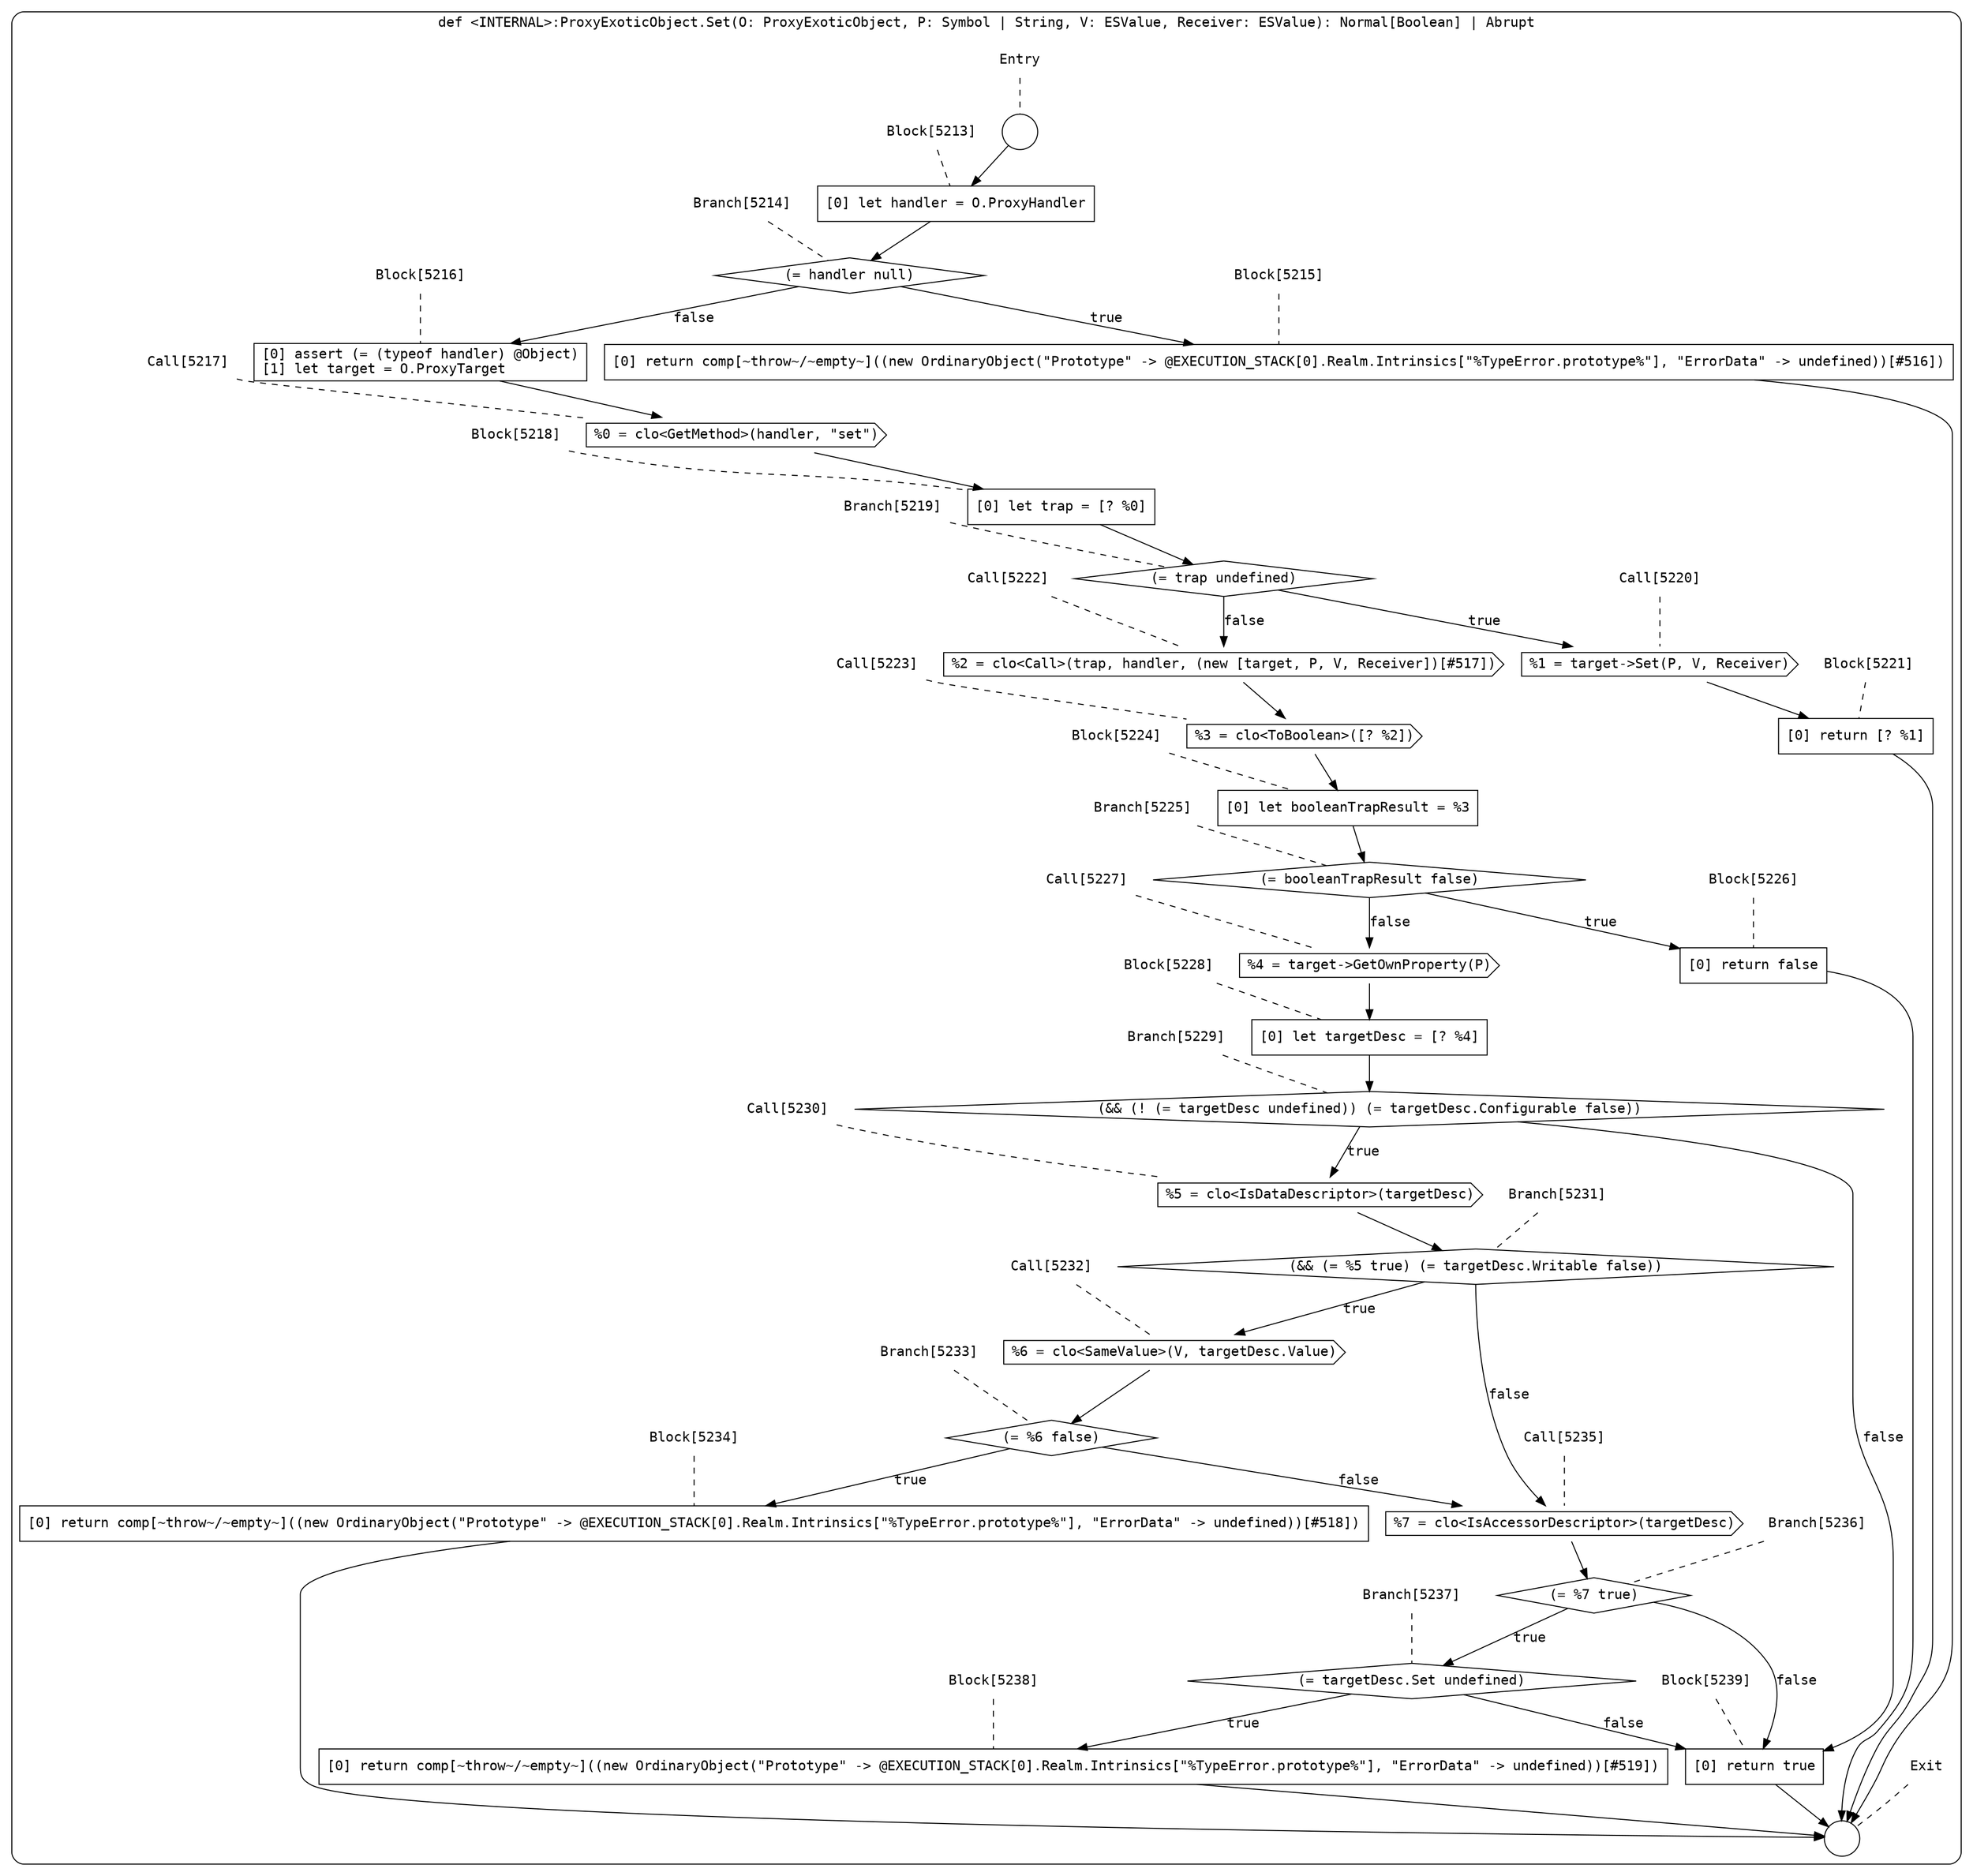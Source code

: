 digraph {
  graph [fontname = "Consolas"]
  node [fontname = "Consolas"]
  edge [fontname = "Consolas"]
  subgraph cluster1158 {
    label = "def <INTERNAL>:ProxyExoticObject.Set(O: ProxyExoticObject, P: Symbol | String, V: ESValue, Receiver: ESValue): Normal[Boolean] | Abrupt"
    style = rounded
    cluster1158_entry_name [shape=none, label=<<font color="black">Entry</font>>]
    cluster1158_entry_name -> cluster1158_entry [arrowhead=none, color="black", style=dashed]
    cluster1158_entry [shape=circle label=" " color="black" fillcolor="white" style=filled]
    cluster1158_entry -> node5213 [color="black"]
    cluster1158_exit_name [shape=none, label=<<font color="black">Exit</font>>]
    cluster1158_exit_name -> cluster1158_exit [arrowhead=none, color="black", style=dashed]
    cluster1158_exit [shape=circle label=" " color="black" fillcolor="white" style=filled]
    node5213_name [shape=none, label=<<font color="black">Block[5213]</font>>]
    node5213_name -> node5213 [arrowhead=none, color="black", style=dashed]
    node5213 [shape=box, label=<<font color="black">[0] let handler = O.ProxyHandler<BR ALIGN="LEFT"/></font>> color="black" fillcolor="white", style=filled]
    node5213 -> node5214 [color="black"]
    node5214_name [shape=none, label=<<font color="black">Branch[5214]</font>>]
    node5214_name -> node5214 [arrowhead=none, color="black", style=dashed]
    node5214 [shape=diamond, label=<<font color="black">(= handler null)</font>> color="black" fillcolor="white", style=filled]
    node5214 -> node5215 [label=<<font color="black">true</font>> color="black"]
    node5214 -> node5216 [label=<<font color="black">false</font>> color="black"]
    node5215_name [shape=none, label=<<font color="black">Block[5215]</font>>]
    node5215_name -> node5215 [arrowhead=none, color="black", style=dashed]
    node5215 [shape=box, label=<<font color="black">[0] return comp[~throw~/~empty~]((new OrdinaryObject(&quot;Prototype&quot; -&gt; @EXECUTION_STACK[0].Realm.Intrinsics[&quot;%TypeError.prototype%&quot;], &quot;ErrorData&quot; -&gt; undefined))[#516])<BR ALIGN="LEFT"/></font>> color="black" fillcolor="white", style=filled]
    node5215 -> cluster1158_exit [color="black"]
    node5216_name [shape=none, label=<<font color="black">Block[5216]</font>>]
    node5216_name -> node5216 [arrowhead=none, color="black", style=dashed]
    node5216 [shape=box, label=<<font color="black">[0] assert (= (typeof handler) @Object)<BR ALIGN="LEFT"/>[1] let target = O.ProxyTarget<BR ALIGN="LEFT"/></font>> color="black" fillcolor="white", style=filled]
    node5216 -> node5217 [color="black"]
    node5217_name [shape=none, label=<<font color="black">Call[5217]</font>>]
    node5217_name -> node5217 [arrowhead=none, color="black", style=dashed]
    node5217 [shape=cds, label=<<font color="black">%0 = clo&lt;GetMethod&gt;(handler, &quot;set&quot;)</font>> color="black" fillcolor="white", style=filled]
    node5217 -> node5218 [color="black"]
    node5218_name [shape=none, label=<<font color="black">Block[5218]</font>>]
    node5218_name -> node5218 [arrowhead=none, color="black", style=dashed]
    node5218 [shape=box, label=<<font color="black">[0] let trap = [? %0]<BR ALIGN="LEFT"/></font>> color="black" fillcolor="white", style=filled]
    node5218 -> node5219 [color="black"]
    node5219_name [shape=none, label=<<font color="black">Branch[5219]</font>>]
    node5219_name -> node5219 [arrowhead=none, color="black", style=dashed]
    node5219 [shape=diamond, label=<<font color="black">(= trap undefined)</font>> color="black" fillcolor="white", style=filled]
    node5219 -> node5220 [label=<<font color="black">true</font>> color="black"]
    node5219 -> node5222 [label=<<font color="black">false</font>> color="black"]
    node5220_name [shape=none, label=<<font color="black">Call[5220]</font>>]
    node5220_name -> node5220 [arrowhead=none, color="black", style=dashed]
    node5220 [shape=cds, label=<<font color="black">%1 = target-&gt;Set(P, V, Receiver)</font>> color="black" fillcolor="white", style=filled]
    node5220 -> node5221 [color="black"]
    node5222_name [shape=none, label=<<font color="black">Call[5222]</font>>]
    node5222_name -> node5222 [arrowhead=none, color="black", style=dashed]
    node5222 [shape=cds, label=<<font color="black">%2 = clo&lt;Call&gt;(trap, handler, (new [target, P, V, Receiver])[#517])</font>> color="black" fillcolor="white", style=filled]
    node5222 -> node5223 [color="black"]
    node5221_name [shape=none, label=<<font color="black">Block[5221]</font>>]
    node5221_name -> node5221 [arrowhead=none, color="black", style=dashed]
    node5221 [shape=box, label=<<font color="black">[0] return [? %1]<BR ALIGN="LEFT"/></font>> color="black" fillcolor="white", style=filled]
    node5221 -> cluster1158_exit [color="black"]
    node5223_name [shape=none, label=<<font color="black">Call[5223]</font>>]
    node5223_name -> node5223 [arrowhead=none, color="black", style=dashed]
    node5223 [shape=cds, label=<<font color="black">%3 = clo&lt;ToBoolean&gt;([? %2])</font>> color="black" fillcolor="white", style=filled]
    node5223 -> node5224 [color="black"]
    node5224_name [shape=none, label=<<font color="black">Block[5224]</font>>]
    node5224_name -> node5224 [arrowhead=none, color="black", style=dashed]
    node5224 [shape=box, label=<<font color="black">[0] let booleanTrapResult = %3<BR ALIGN="LEFT"/></font>> color="black" fillcolor="white", style=filled]
    node5224 -> node5225 [color="black"]
    node5225_name [shape=none, label=<<font color="black">Branch[5225]</font>>]
    node5225_name -> node5225 [arrowhead=none, color="black", style=dashed]
    node5225 [shape=diamond, label=<<font color="black">(= booleanTrapResult false)</font>> color="black" fillcolor="white", style=filled]
    node5225 -> node5226 [label=<<font color="black">true</font>> color="black"]
    node5225 -> node5227 [label=<<font color="black">false</font>> color="black"]
    node5226_name [shape=none, label=<<font color="black">Block[5226]</font>>]
    node5226_name -> node5226 [arrowhead=none, color="black", style=dashed]
    node5226 [shape=box, label=<<font color="black">[0] return false<BR ALIGN="LEFT"/></font>> color="black" fillcolor="white", style=filled]
    node5226 -> cluster1158_exit [color="black"]
    node5227_name [shape=none, label=<<font color="black">Call[5227]</font>>]
    node5227_name -> node5227 [arrowhead=none, color="black", style=dashed]
    node5227 [shape=cds, label=<<font color="black">%4 = target-&gt;GetOwnProperty(P)</font>> color="black" fillcolor="white", style=filled]
    node5227 -> node5228 [color="black"]
    node5228_name [shape=none, label=<<font color="black">Block[5228]</font>>]
    node5228_name -> node5228 [arrowhead=none, color="black", style=dashed]
    node5228 [shape=box, label=<<font color="black">[0] let targetDesc = [? %4]<BR ALIGN="LEFT"/></font>> color="black" fillcolor="white", style=filled]
    node5228 -> node5229 [color="black"]
    node5229_name [shape=none, label=<<font color="black">Branch[5229]</font>>]
    node5229_name -> node5229 [arrowhead=none, color="black", style=dashed]
    node5229 [shape=diamond, label=<<font color="black">(&amp;&amp; (! (= targetDesc undefined)) (= targetDesc.Configurable false))</font>> color="black" fillcolor="white", style=filled]
    node5229 -> node5230 [label=<<font color="black">true</font>> color="black"]
    node5229 -> node5239 [label=<<font color="black">false</font>> color="black"]
    node5230_name [shape=none, label=<<font color="black">Call[5230]</font>>]
    node5230_name -> node5230 [arrowhead=none, color="black", style=dashed]
    node5230 [shape=cds, label=<<font color="black">%5 = clo&lt;IsDataDescriptor&gt;(targetDesc)</font>> color="black" fillcolor="white", style=filled]
    node5230 -> node5231 [color="black"]
    node5239_name [shape=none, label=<<font color="black">Block[5239]</font>>]
    node5239_name -> node5239 [arrowhead=none, color="black", style=dashed]
    node5239 [shape=box, label=<<font color="black">[0] return true<BR ALIGN="LEFT"/></font>> color="black" fillcolor="white", style=filled]
    node5239 -> cluster1158_exit [color="black"]
    node5231_name [shape=none, label=<<font color="black">Branch[5231]</font>>]
    node5231_name -> node5231 [arrowhead=none, color="black", style=dashed]
    node5231 [shape=diamond, label=<<font color="black">(&amp;&amp; (= %5 true) (= targetDesc.Writable false))</font>> color="black" fillcolor="white", style=filled]
    node5231 -> node5232 [label=<<font color="black">true</font>> color="black"]
    node5231 -> node5235 [label=<<font color="black">false</font>> color="black"]
    node5232_name [shape=none, label=<<font color="black">Call[5232]</font>>]
    node5232_name -> node5232 [arrowhead=none, color="black", style=dashed]
    node5232 [shape=cds, label=<<font color="black">%6 = clo&lt;SameValue&gt;(V, targetDesc.Value)</font>> color="black" fillcolor="white", style=filled]
    node5232 -> node5233 [color="black"]
    node5235_name [shape=none, label=<<font color="black">Call[5235]</font>>]
    node5235_name -> node5235 [arrowhead=none, color="black", style=dashed]
    node5235 [shape=cds, label=<<font color="black">%7 = clo&lt;IsAccessorDescriptor&gt;(targetDesc)</font>> color="black" fillcolor="white", style=filled]
    node5235 -> node5236 [color="black"]
    node5233_name [shape=none, label=<<font color="black">Branch[5233]</font>>]
    node5233_name -> node5233 [arrowhead=none, color="black", style=dashed]
    node5233 [shape=diamond, label=<<font color="black">(= %6 false)</font>> color="black" fillcolor="white", style=filled]
    node5233 -> node5234 [label=<<font color="black">true</font>> color="black"]
    node5233 -> node5235 [label=<<font color="black">false</font>> color="black"]
    node5236_name [shape=none, label=<<font color="black">Branch[5236]</font>>]
    node5236_name -> node5236 [arrowhead=none, color="black", style=dashed]
    node5236 [shape=diamond, label=<<font color="black">(= %7 true)</font>> color="black" fillcolor="white", style=filled]
    node5236 -> node5237 [label=<<font color="black">true</font>> color="black"]
    node5236 -> node5239 [label=<<font color="black">false</font>> color="black"]
    node5234_name [shape=none, label=<<font color="black">Block[5234]</font>>]
    node5234_name -> node5234 [arrowhead=none, color="black", style=dashed]
    node5234 [shape=box, label=<<font color="black">[0] return comp[~throw~/~empty~]((new OrdinaryObject(&quot;Prototype&quot; -&gt; @EXECUTION_STACK[0].Realm.Intrinsics[&quot;%TypeError.prototype%&quot;], &quot;ErrorData&quot; -&gt; undefined))[#518])<BR ALIGN="LEFT"/></font>> color="black" fillcolor="white", style=filled]
    node5234 -> cluster1158_exit [color="black"]
    node5237_name [shape=none, label=<<font color="black">Branch[5237]</font>>]
    node5237_name -> node5237 [arrowhead=none, color="black", style=dashed]
    node5237 [shape=diamond, label=<<font color="black">(= targetDesc.Set undefined)</font>> color="black" fillcolor="white", style=filled]
    node5237 -> node5238 [label=<<font color="black">true</font>> color="black"]
    node5237 -> node5239 [label=<<font color="black">false</font>> color="black"]
    node5238_name [shape=none, label=<<font color="black">Block[5238]</font>>]
    node5238_name -> node5238 [arrowhead=none, color="black", style=dashed]
    node5238 [shape=box, label=<<font color="black">[0] return comp[~throw~/~empty~]((new OrdinaryObject(&quot;Prototype&quot; -&gt; @EXECUTION_STACK[0].Realm.Intrinsics[&quot;%TypeError.prototype%&quot;], &quot;ErrorData&quot; -&gt; undefined))[#519])<BR ALIGN="LEFT"/></font>> color="black" fillcolor="white", style=filled]
    node5238 -> cluster1158_exit [color="black"]
  }
}